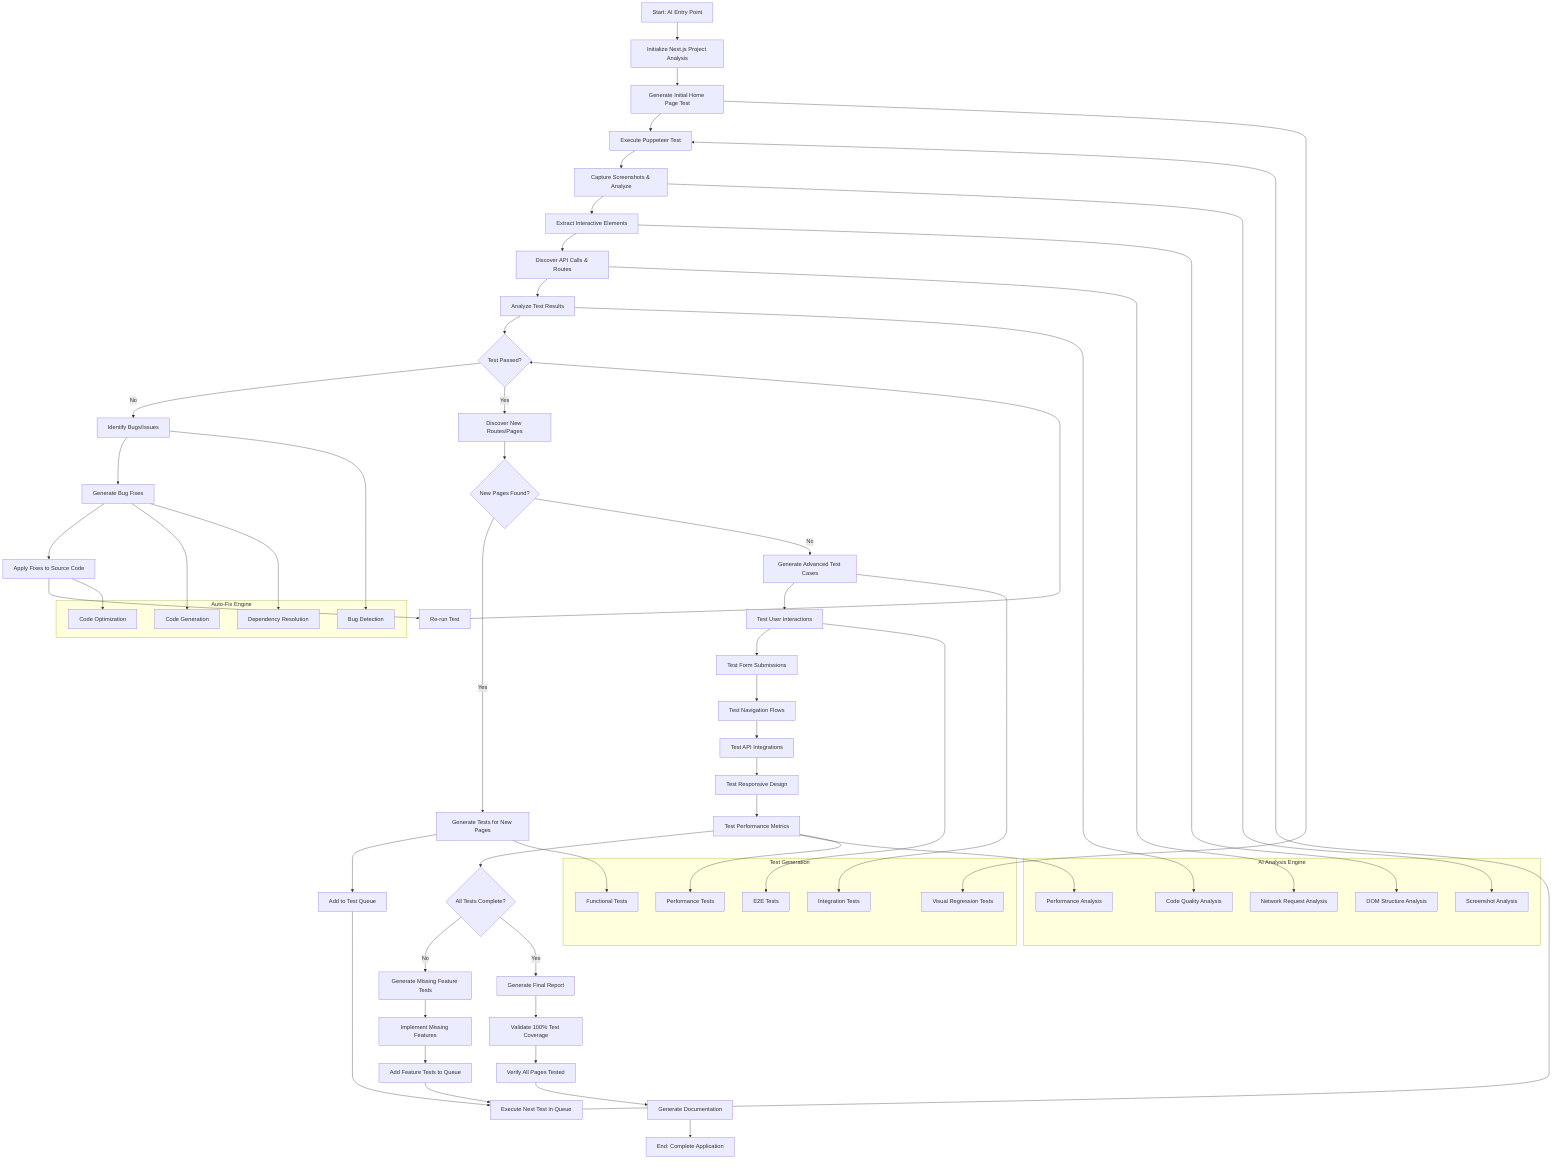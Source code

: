 graph TD
    A[Start: AI Entry Point] --> B[Initialize Next.js Project Analysis]
    B --> C[Generate Initial Home Page Test]
    C --> D[Execute Puppeteer Test]
    D --> E[Capture Screenshots & Analyze]
    E --> F[Extract Interactive Elements]
    F --> G[Discover API Calls & Routes]
    G --> H[Analyze Test Results]
    
    H --> I{Test Passed?}
    I -->|No| J[Identify Bugs/Issues]
    J --> K[Generate Bug Fixes]
    K --> L[Apply Fixes to Source Code]
    L --> M[Re-run Test]
    M --> I
    
    I -->|Yes| N[Discover New Routes/Pages]
    N --> O{New Pages Found?}
    O -->|Yes| P[Generate Tests for New Pages]
    P --> Q[Add to Test Queue]
    Q --> R[Execute Next Test in Queue]
    R --> D
    
    O -->|No| S[Generate Advanced Test Cases]
    S --> T[Test User Interactions]
    T --> U[Test Form Submissions]
    U --> V[Test Navigation Flows]
    V --> W[Test API Integrations]
    W --> X[Test Responsive Design]
    X --> Y[Test Performance Metrics]
    
    Y --> Z{All Tests Complete?}
    Z -->|No| AA[Generate Missing Feature Tests]
    AA --> BB[Implement Missing Features]
    BB --> CC[Add Feature Tests to Queue]
    CC --> R
    
    Z -->|Yes| DD[Generate Final Report]
    DD --> EE[Validate 100% Test Coverage]
    EE --> FF[Verify All Pages Tested]
    FF --> GG[Generate Documentation]
    GG --> HH[End: Complete Application]
    
    subgraph "AI Analysis Engine"
        II[Screenshot Analysis]
        JJ[DOM Structure Analysis]
        KK[Network Request Analysis]
        LL[Code Quality Analysis]
        MM[Performance Analysis]
    end
    
    subgraph "Test Generation"
        NN[Visual Regression Tests]
        OO[Functional Tests]
        PP[Integration Tests]
        QQ[E2E Tests]
        RR[Performance Tests]
    end
    
    subgraph "Auto-Fix Engine"
        SS[Bug Detection]
        TT[Code Generation]
        UU[Dependency Resolution]
        VV[Code Optimization]
    end
    
    E --> II
    F --> JJ
    G --> KK
    H --> LL
    Y --> MM
    
    C --> NN
    P --> OO
    S --> PP
    T --> QQ
    Y --> RR
    
    J --> SS
    K --> TT
    K --> UU
    L --> VV